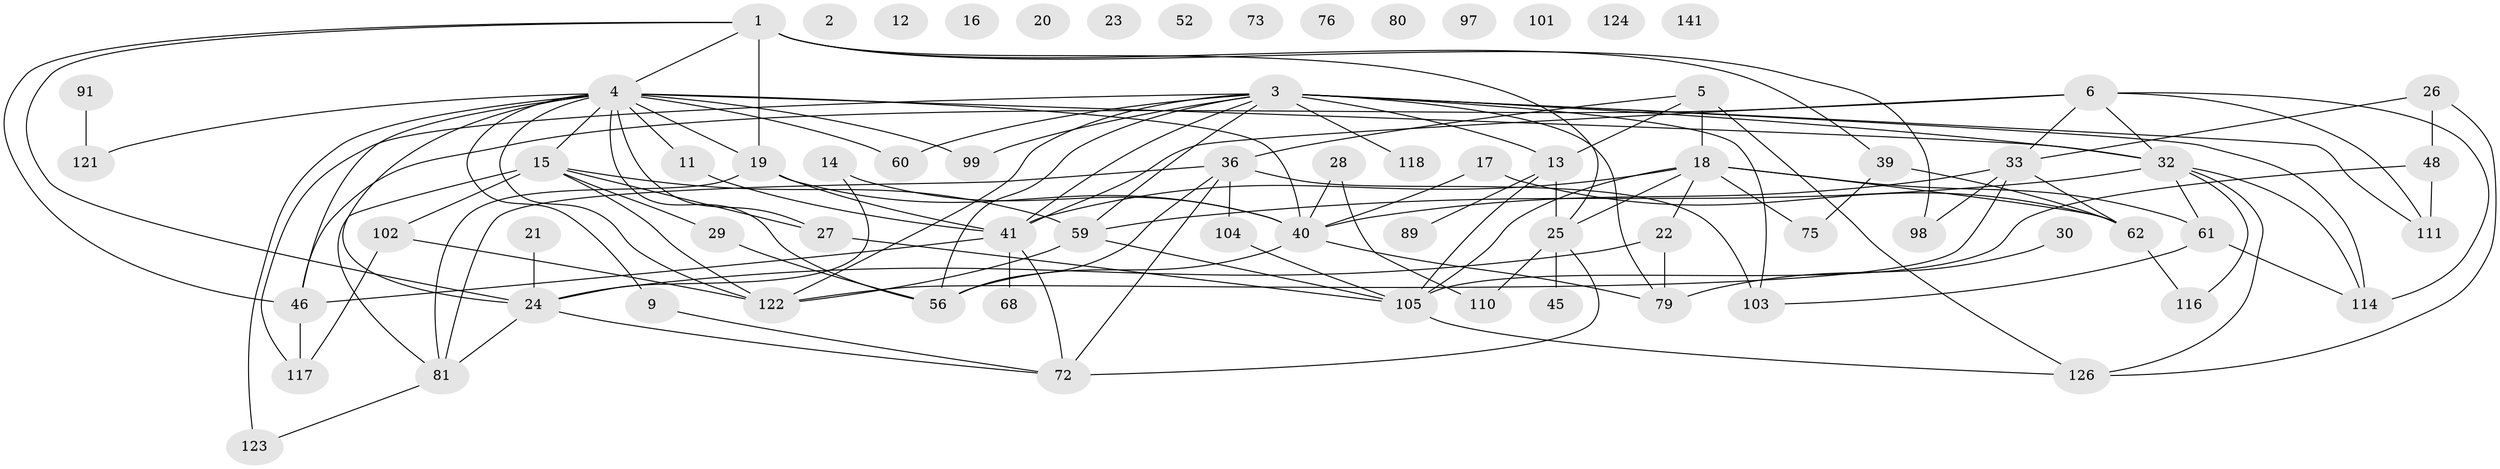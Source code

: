 // original degree distribution, {2: 0.2222222222222222, 0: 0.09027777777777778, 5: 0.13194444444444445, 3: 0.2222222222222222, 4: 0.18055555555555555, 7: 0.013888888888888888, 1: 0.13194444444444445, 6: 0.006944444444444444}
// Generated by graph-tools (version 1.1) at 2025/12/03/09/25 04:12:56]
// undirected, 72 vertices, 122 edges
graph export_dot {
graph [start="1"]
  node [color=gray90,style=filled];
  1 [super="+44"];
  2;
  3 [super="+131+10+42"];
  4 [super="+7+94+31"];
  5 [super="+43"];
  6 [super="+86+63+8"];
  9;
  11 [super="+78"];
  12;
  13 [super="+95+57"];
  14;
  15 [super="+64"];
  16;
  17 [super="+51+128"];
  18 [super="+74+37"];
  19 [super="+144"];
  20;
  21 [super="+53"];
  22;
  23;
  24 [super="+85"];
  25 [super="+82"];
  26 [super="+47"];
  27 [super="+87"];
  28;
  29 [super="+35+84"];
  30;
  32 [super="+88+100+50"];
  33 [super="+38+69"];
  36 [super="+70"];
  39 [super="+139"];
  40 [super="+54"];
  41 [super="+65"];
  45;
  46 [super="+96+67+77"];
  48 [super="+71"];
  52;
  56 [super="+120"];
  59 [super="+129"];
  60;
  61 [super="+112+92"];
  62 [super="+66"];
  68;
  72;
  73;
  75 [super="+127"];
  76;
  79;
  80;
  81;
  89;
  91;
  97;
  98;
  99;
  101;
  102;
  103;
  104;
  105 [super="+133+109"];
  110;
  111;
  114;
  116;
  117 [super="+125"];
  118;
  121;
  122 [super="+135"];
  123;
  124;
  126;
  141;
  1 -- 4;
  1 -- 98;
  1 -- 19;
  1 -- 39;
  1 -- 24;
  1 -- 25;
  1 -- 46;
  3 -- 79;
  3 -- 114;
  3 -- 32;
  3 -- 13;
  3 -- 118;
  3 -- 103;
  3 -- 59;
  3 -- 60;
  3 -- 111;
  3 -- 99;
  3 -- 122;
  3 -- 117;
  3 -- 56;
  3 -- 41;
  4 -- 99;
  4 -- 11;
  4 -- 15 [weight=2];
  4 -- 19 [weight=2];
  4 -- 122;
  4 -- 123;
  4 -- 60;
  4 -- 46;
  4 -- 24;
  4 -- 32;
  4 -- 121;
  4 -- 40;
  4 -- 9;
  4 -- 56;
  4 -- 27;
  5 -- 126;
  5 -- 13;
  5 -- 36;
  5 -- 18;
  6 -- 46;
  6 -- 114;
  6 -- 111;
  6 -- 32;
  6 -- 41;
  6 -- 33;
  9 -- 72;
  11 -- 41;
  13 -- 89;
  13 -- 25;
  13 -- 105;
  14 -- 24;
  14 -- 40;
  15 -- 102;
  15 -- 81;
  15 -- 59;
  15 -- 27;
  15 -- 29;
  15 -- 122;
  17 -- 62;
  17 -- 40;
  18 -- 62;
  18 -- 105 [weight=2];
  18 -- 22;
  18 -- 41 [weight=2];
  18 -- 75;
  18 -- 61;
  18 -- 25;
  19 -- 81;
  19 -- 40;
  19 -- 41;
  21 -- 24;
  22 -- 24;
  22 -- 79;
  24 -- 81;
  24 -- 72;
  25 -- 45;
  25 -- 72;
  25 -- 110;
  26 -- 48;
  26 -- 126;
  26 -- 33;
  27 -- 105;
  28 -- 110;
  28 -- 40;
  29 -- 56;
  30 -- 79;
  32 -- 126;
  32 -- 116;
  32 -- 114;
  32 -- 59;
  32 -- 61;
  33 -- 98;
  33 -- 122;
  33 -- 40;
  33 -- 62;
  36 -- 103;
  36 -- 81;
  36 -- 56;
  36 -- 72;
  36 -- 104;
  39 -- 75;
  39 -- 62;
  40 -- 79;
  40 -- 56;
  41 -- 68;
  41 -- 72;
  41 -- 46;
  46 -- 117;
  48 -- 111;
  48 -- 105;
  59 -- 122;
  59 -- 105;
  61 -- 114;
  61 -- 103;
  62 -- 116;
  81 -- 123;
  91 -- 121;
  102 -- 117;
  102 -- 122;
  104 -- 105;
  105 -- 126;
}
